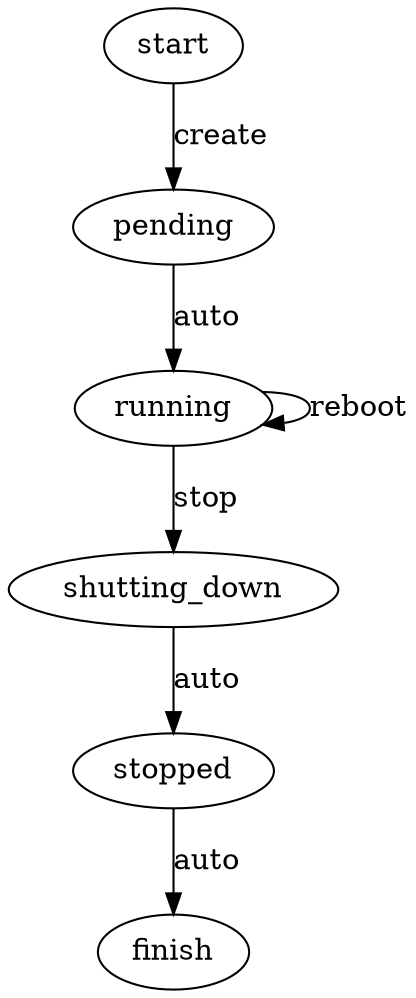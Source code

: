 
digraph instance_states {
  
    start [label="start"];
  
    pending [label="pending"];
  
    running [label="running"];
  
    shutting_down [label="shutting_down"];
  
    stopped [label="stopped"];
  
    finish [label="finish"];
  

  
    
      start -> pending [ label="create" ];
    
  
    
      pending -> running [ label="auto" ];
    
  
    
      running -> running [ label="reboot" ];
    
      running -> shutting_down [ label="stop" ];
    
  
    
      shutting_down -> stopped [ label="auto" ];
    
  
    
      stopped -> finish [ label="auto" ];
    
  
    
  
}

